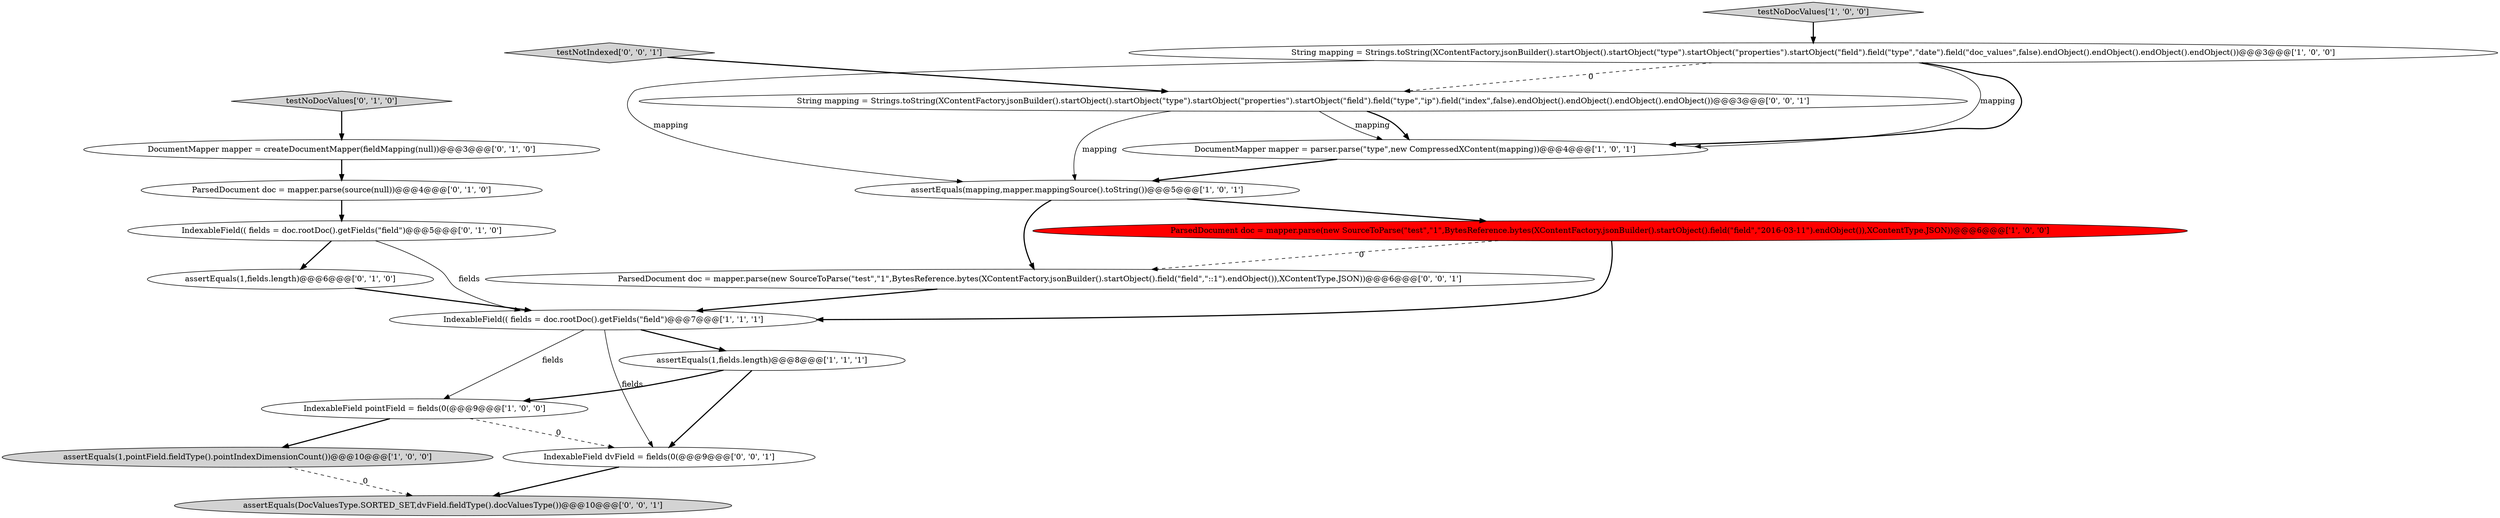 digraph {
5 [style = filled, label = "IndexableField(( fields = doc.rootDoc().getFields(\"field\")@@@7@@@['1', '1', '1']", fillcolor = white, shape = ellipse image = "AAA0AAABBB1BBB"];
12 [style = filled, label = "assertEquals(1,fields.length)@@@6@@@['0', '1', '0']", fillcolor = white, shape = ellipse image = "AAA0AAABBB2BBB"];
3 [style = filled, label = "ParsedDocument doc = mapper.parse(new SourceToParse(\"test\",\"1\",BytesReference.bytes(XContentFactory.jsonBuilder().startObject().field(\"field\",\"2016-03-11\").endObject()),XContentType.JSON))@@@6@@@['1', '0', '0']", fillcolor = red, shape = ellipse image = "AAA1AAABBB1BBB"];
8 [style = filled, label = "assertEquals(1,fields.length)@@@8@@@['1', '1', '1']", fillcolor = white, shape = ellipse image = "AAA0AAABBB1BBB"];
10 [style = filled, label = "ParsedDocument doc = mapper.parse(source(null))@@@4@@@['0', '1', '0']", fillcolor = white, shape = ellipse image = "AAA0AAABBB2BBB"];
4 [style = filled, label = "DocumentMapper mapper = parser.parse(\"type\",new CompressedXContent(mapping))@@@4@@@['1', '0', '1']", fillcolor = white, shape = ellipse image = "AAA0AAABBB1BBB"];
0 [style = filled, label = "testNoDocValues['1', '0', '0']", fillcolor = lightgray, shape = diamond image = "AAA0AAABBB1BBB"];
6 [style = filled, label = "assertEquals(mapping,mapper.mappingSource().toString())@@@5@@@['1', '0', '1']", fillcolor = white, shape = ellipse image = "AAA0AAABBB1BBB"];
1 [style = filled, label = "IndexableField pointField = fields(0(@@@9@@@['1', '0', '0']", fillcolor = white, shape = ellipse image = "AAA0AAABBB1BBB"];
13 [style = filled, label = "testNoDocValues['0', '1', '0']", fillcolor = lightgray, shape = diamond image = "AAA0AAABBB2BBB"];
17 [style = filled, label = "testNotIndexed['0', '0', '1']", fillcolor = lightgray, shape = diamond image = "AAA0AAABBB3BBB"];
7 [style = filled, label = "assertEquals(1,pointField.fieldType().pointIndexDimensionCount())@@@10@@@['1', '0', '0']", fillcolor = lightgray, shape = ellipse image = "AAA0AAABBB1BBB"];
15 [style = filled, label = "String mapping = Strings.toString(XContentFactory.jsonBuilder().startObject().startObject(\"type\").startObject(\"properties\").startObject(\"field\").field(\"type\",\"ip\").field(\"index\",false).endObject().endObject().endObject().endObject())@@@3@@@['0', '0', '1']", fillcolor = white, shape = ellipse image = "AAA0AAABBB3BBB"];
11 [style = filled, label = "DocumentMapper mapper = createDocumentMapper(fieldMapping(null))@@@3@@@['0', '1', '0']", fillcolor = white, shape = ellipse image = "AAA0AAABBB2BBB"];
9 [style = filled, label = "IndexableField(( fields = doc.rootDoc().getFields(\"field\")@@@5@@@['0', '1', '0']", fillcolor = white, shape = ellipse image = "AAA0AAABBB2BBB"];
2 [style = filled, label = "String mapping = Strings.toString(XContentFactory.jsonBuilder().startObject().startObject(\"type\").startObject(\"properties\").startObject(\"field\").field(\"type\",\"date\").field(\"doc_values\",false).endObject().endObject().endObject().endObject())@@@3@@@['1', '0', '0']", fillcolor = white, shape = ellipse image = "AAA0AAABBB1BBB"];
14 [style = filled, label = "assertEquals(DocValuesType.SORTED_SET,dvField.fieldType().docValuesType())@@@10@@@['0', '0', '1']", fillcolor = lightgray, shape = ellipse image = "AAA0AAABBB3BBB"];
16 [style = filled, label = "IndexableField dvField = fields(0(@@@9@@@['0', '0', '1']", fillcolor = white, shape = ellipse image = "AAA0AAABBB3BBB"];
18 [style = filled, label = "ParsedDocument doc = mapper.parse(new SourceToParse(\"test\",\"1\",BytesReference.bytes(XContentFactory.jsonBuilder().startObject().field(\"field\",\"::1\").endObject()),XContentType.JSON))@@@6@@@['0', '0', '1']", fillcolor = white, shape = ellipse image = "AAA0AAABBB3BBB"];
6->3 [style = bold, label=""];
5->8 [style = bold, label=""];
8->16 [style = bold, label=""];
12->5 [style = bold, label=""];
4->6 [style = bold, label=""];
2->4 [style = solid, label="mapping"];
6->18 [style = bold, label=""];
7->14 [style = dashed, label="0"];
3->18 [style = dashed, label="0"];
0->2 [style = bold, label=""];
5->1 [style = solid, label="fields"];
15->4 [style = solid, label="mapping"];
2->6 [style = solid, label="mapping"];
15->6 [style = solid, label="mapping"];
2->4 [style = bold, label=""];
1->7 [style = bold, label=""];
5->16 [style = solid, label="fields"];
13->11 [style = bold, label=""];
2->15 [style = dashed, label="0"];
8->1 [style = bold, label=""];
3->5 [style = bold, label=""];
11->10 [style = bold, label=""];
1->16 [style = dashed, label="0"];
18->5 [style = bold, label=""];
15->4 [style = bold, label=""];
17->15 [style = bold, label=""];
16->14 [style = bold, label=""];
10->9 [style = bold, label=""];
9->12 [style = bold, label=""];
9->5 [style = solid, label="fields"];
}
